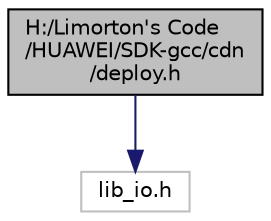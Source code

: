 digraph "H:/Limorton&apos;s Code/HUAWEI/SDK-gcc/cdn/deploy.h"
{
  edge [fontname="Helvetica",fontsize="10",labelfontname="Helvetica",labelfontsize="10"];
  node [fontname="Helvetica",fontsize="10",shape=record];
  Node0 [label="H:/Limorton's Code\l/HUAWEI/SDK-gcc/cdn\l/deploy.h",height=0.2,width=0.4,color="black", fillcolor="grey75", style="filled", fontcolor="black"];
  Node0 -> Node1 [color="midnightblue",fontsize="10",style="solid",fontname="Helvetica"];
  Node1 [label="lib_io.h",height=0.2,width=0.4,color="grey75", fillcolor="white", style="filled"];
}
